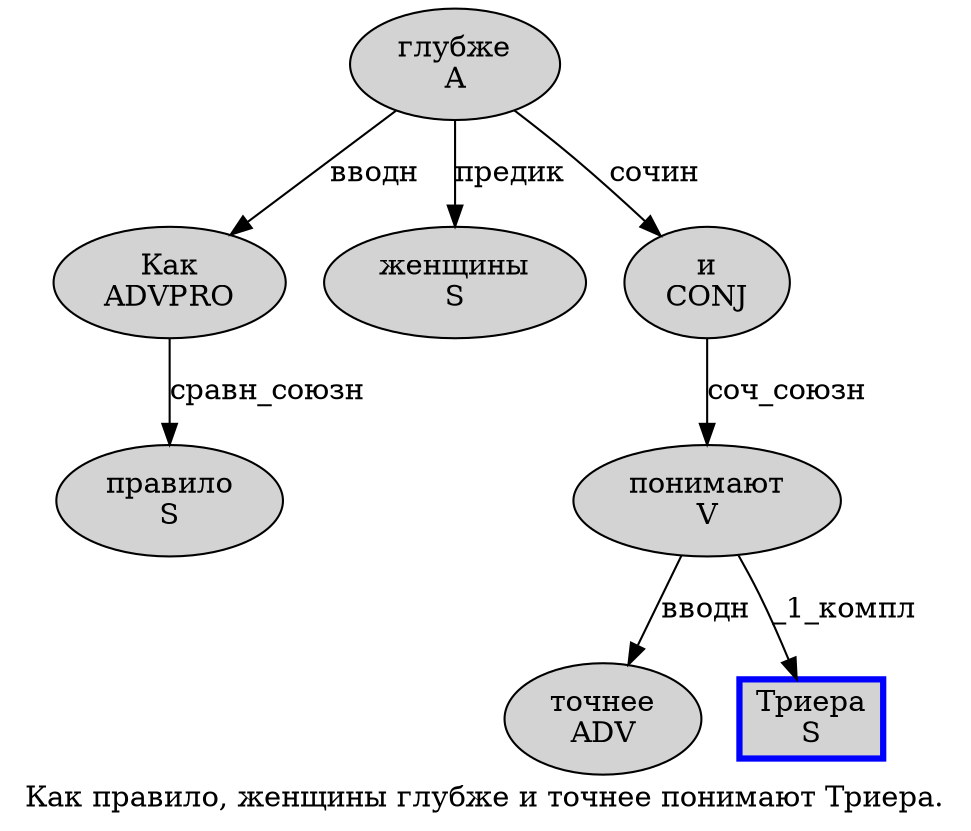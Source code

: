 digraph SENTENCE_503 {
	graph [label="Как правило, женщины глубже и точнее понимают Триера."]
	node [style=filled]
		0 [label="Как
ADVPRO" color="" fillcolor=lightgray penwidth=1 shape=ellipse]
		1 [label="правило
S" color="" fillcolor=lightgray penwidth=1 shape=ellipse]
		3 [label="женщины
S" color="" fillcolor=lightgray penwidth=1 shape=ellipse]
		4 [label="глубже
A" color="" fillcolor=lightgray penwidth=1 shape=ellipse]
		5 [label="и
CONJ" color="" fillcolor=lightgray penwidth=1 shape=ellipse]
		6 [label="точнее
ADV" color="" fillcolor=lightgray penwidth=1 shape=ellipse]
		7 [label="понимают
V" color="" fillcolor=lightgray penwidth=1 shape=ellipse]
		8 [label="Триера
S" color=blue fillcolor=lightgray penwidth=3 shape=box]
			5 -> 7 [label="соч_союзн"]
			4 -> 0 [label="вводн"]
			4 -> 3 [label="предик"]
			4 -> 5 [label="сочин"]
			0 -> 1 [label="сравн_союзн"]
			7 -> 6 [label="вводн"]
			7 -> 8 [label="_1_компл"]
}